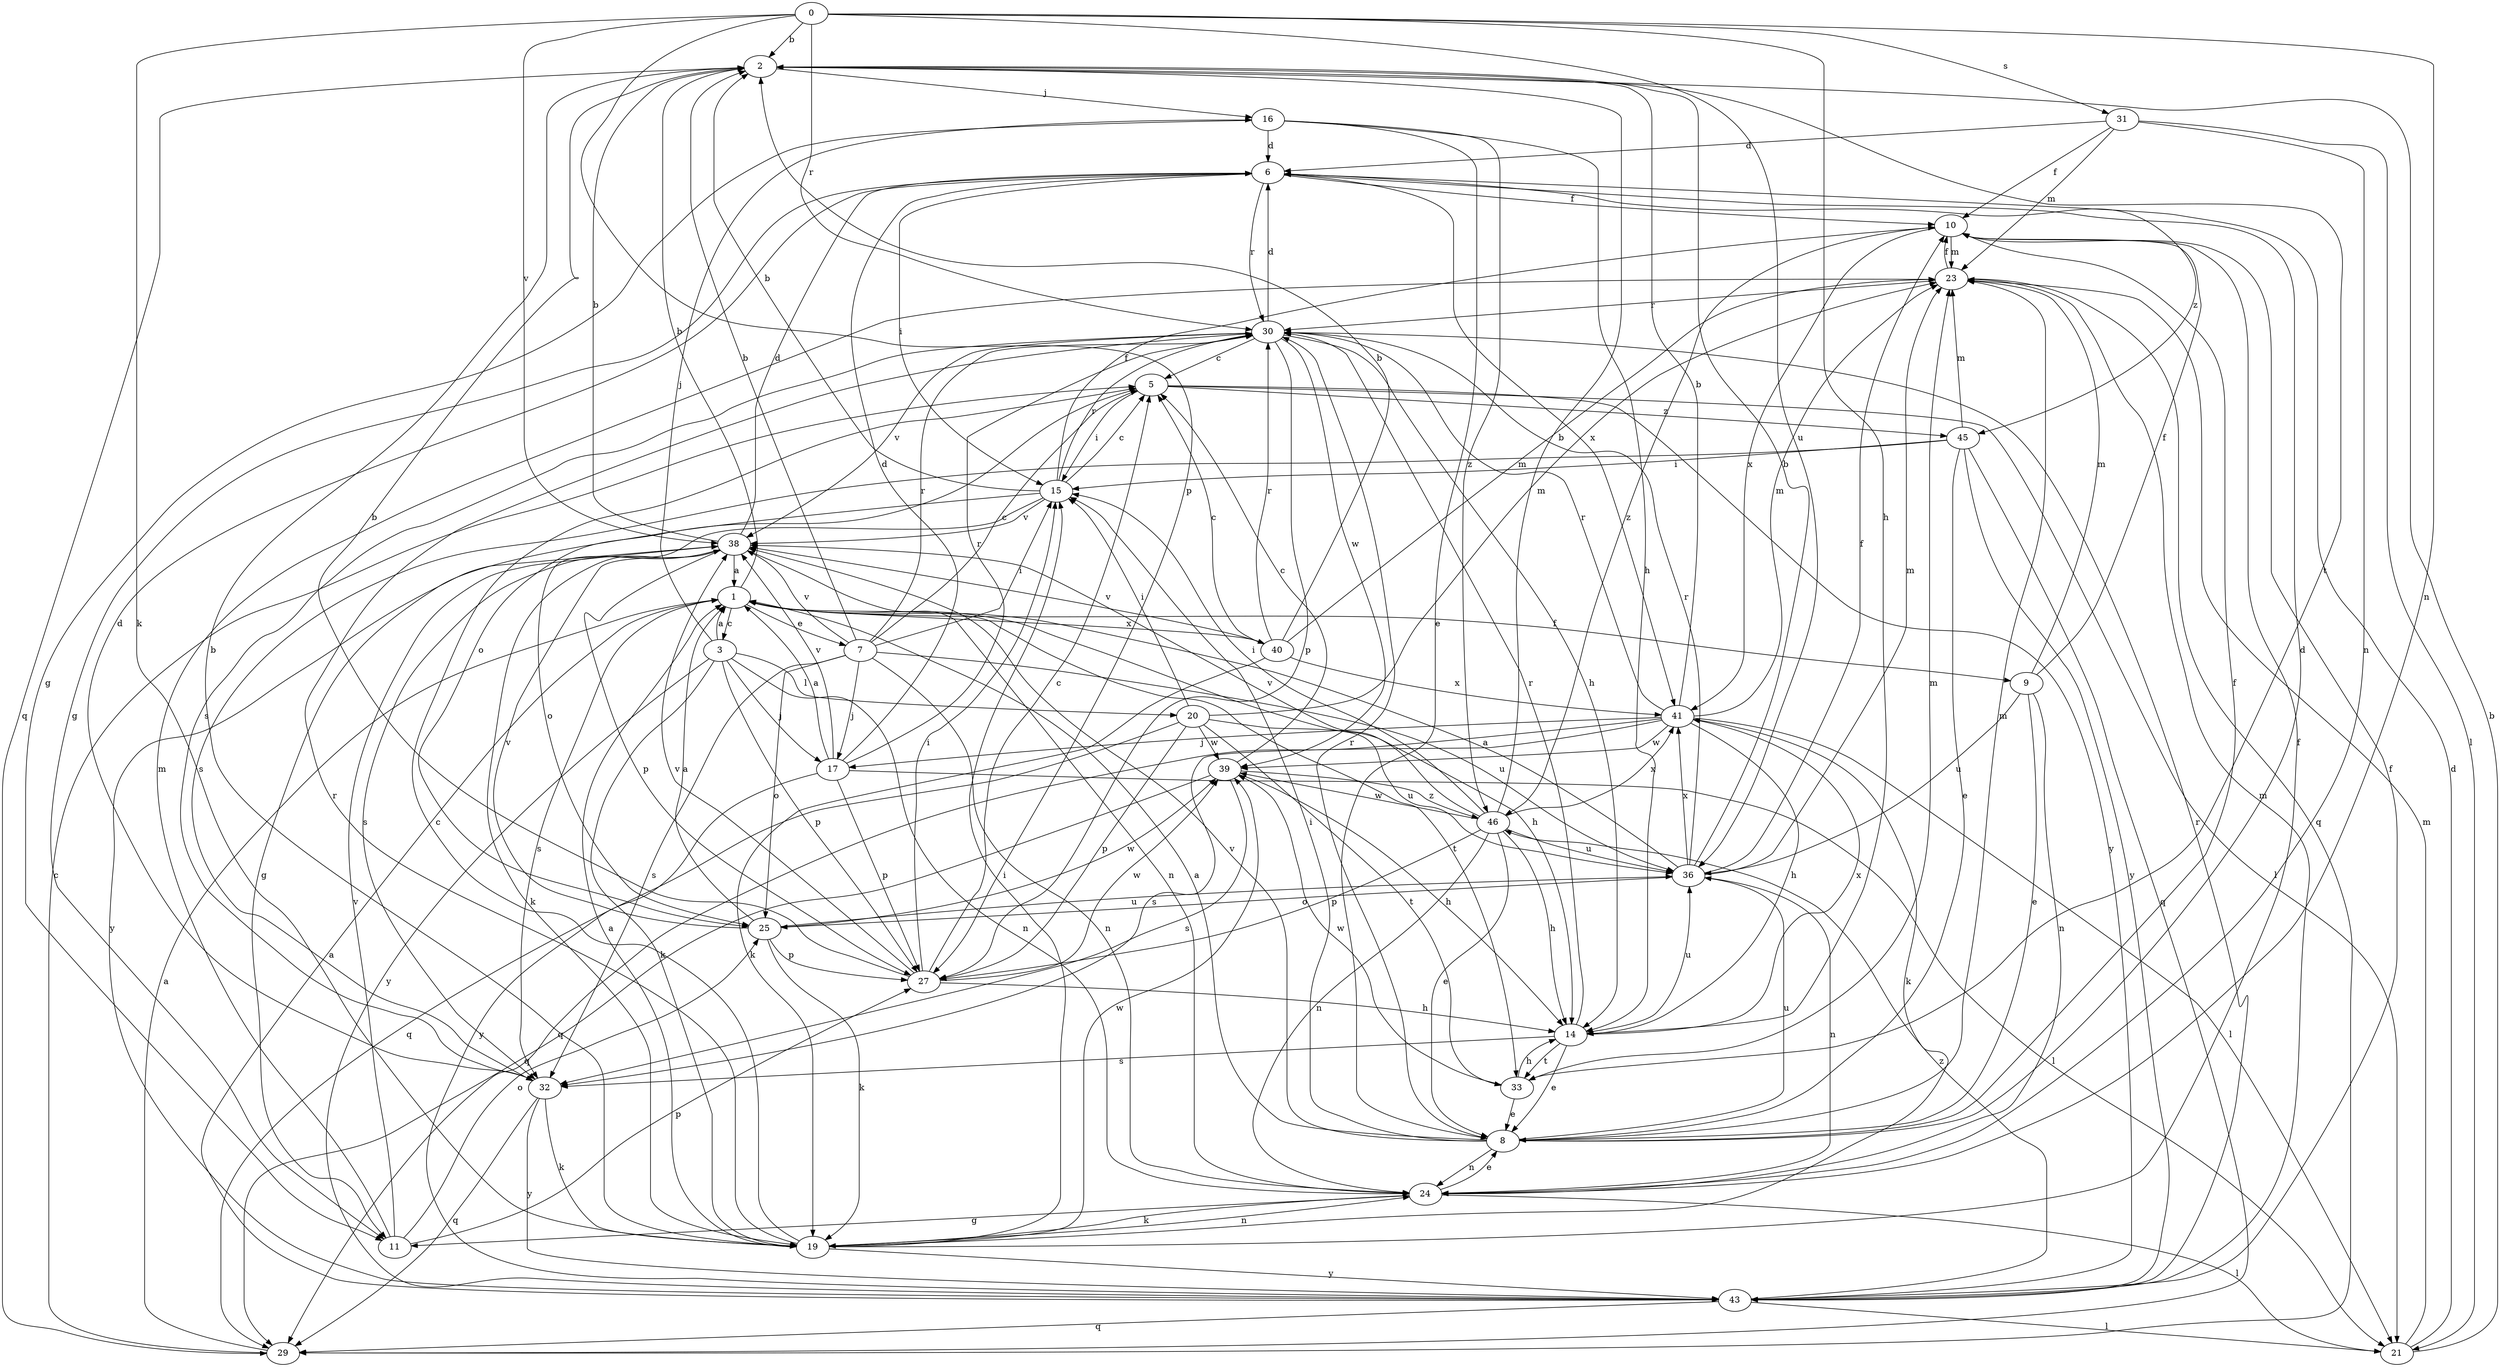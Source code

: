 strict digraph  {
0;
1;
2;
3;
5;
6;
7;
8;
9;
10;
11;
14;
15;
16;
17;
19;
20;
21;
23;
24;
25;
27;
29;
30;
31;
32;
33;
36;
38;
39;
40;
41;
43;
45;
46;
0 -> 2  [label=b];
0 -> 14  [label=h];
0 -> 19  [label=k];
0 -> 24  [label=n];
0 -> 27  [label=p];
0 -> 30  [label=r];
0 -> 31  [label=s];
0 -> 36  [label=u];
0 -> 38  [label=v];
1 -> 2  [label=b];
1 -> 3  [label=c];
1 -> 7  [label=e];
1 -> 9  [label=f];
1 -> 14  [label=h];
1 -> 32  [label=s];
1 -> 33  [label=t];
1 -> 40  [label=x];
2 -> 16  [label=j];
2 -> 29  [label=q];
2 -> 33  [label=t];
3 -> 1  [label=a];
3 -> 16  [label=j];
3 -> 17  [label=j];
3 -> 19  [label=k];
3 -> 20  [label=l];
3 -> 24  [label=n];
3 -> 27  [label=p];
3 -> 43  [label=y];
5 -> 15  [label=i];
5 -> 21  [label=l];
5 -> 25  [label=o];
5 -> 43  [label=y];
5 -> 45  [label=z];
6 -> 10  [label=f];
6 -> 11  [label=g];
6 -> 15  [label=i];
6 -> 30  [label=r];
6 -> 41  [label=x];
6 -> 45  [label=z];
7 -> 2  [label=b];
7 -> 5  [label=c];
7 -> 15  [label=i];
7 -> 17  [label=j];
7 -> 24  [label=n];
7 -> 25  [label=o];
7 -> 30  [label=r];
7 -> 32  [label=s];
7 -> 36  [label=u];
7 -> 38  [label=v];
8 -> 1  [label=a];
8 -> 6  [label=d];
8 -> 10  [label=f];
8 -> 15  [label=i];
8 -> 23  [label=m];
8 -> 24  [label=n];
8 -> 30  [label=r];
8 -> 36  [label=u];
8 -> 38  [label=v];
9 -> 8  [label=e];
9 -> 10  [label=f];
9 -> 23  [label=m];
9 -> 24  [label=n];
9 -> 36  [label=u];
10 -> 23  [label=m];
10 -> 41  [label=x];
10 -> 46  [label=z];
11 -> 23  [label=m];
11 -> 25  [label=o];
11 -> 27  [label=p];
11 -> 38  [label=v];
14 -> 8  [label=e];
14 -> 30  [label=r];
14 -> 32  [label=s];
14 -> 33  [label=t];
14 -> 36  [label=u];
14 -> 41  [label=x];
15 -> 2  [label=b];
15 -> 5  [label=c];
15 -> 10  [label=f];
15 -> 11  [label=g];
15 -> 25  [label=o];
15 -> 30  [label=r];
15 -> 38  [label=v];
16 -> 6  [label=d];
16 -> 8  [label=e];
16 -> 11  [label=g];
16 -> 14  [label=h];
16 -> 46  [label=z];
17 -> 1  [label=a];
17 -> 6  [label=d];
17 -> 21  [label=l];
17 -> 27  [label=p];
17 -> 30  [label=r];
17 -> 38  [label=v];
17 -> 43  [label=y];
19 -> 1  [label=a];
19 -> 2  [label=b];
19 -> 5  [label=c];
19 -> 10  [label=f];
19 -> 15  [label=i];
19 -> 24  [label=n];
19 -> 30  [label=r];
19 -> 39  [label=w];
19 -> 43  [label=y];
20 -> 15  [label=i];
20 -> 23  [label=m];
20 -> 27  [label=p];
20 -> 29  [label=q];
20 -> 33  [label=t];
20 -> 36  [label=u];
20 -> 39  [label=w];
21 -> 2  [label=b];
21 -> 6  [label=d];
21 -> 23  [label=m];
23 -> 10  [label=f];
23 -> 29  [label=q];
23 -> 30  [label=r];
24 -> 8  [label=e];
24 -> 11  [label=g];
24 -> 19  [label=k];
24 -> 21  [label=l];
25 -> 1  [label=a];
25 -> 19  [label=k];
25 -> 27  [label=p];
25 -> 36  [label=u];
25 -> 38  [label=v];
25 -> 39  [label=w];
27 -> 2  [label=b];
27 -> 5  [label=c];
27 -> 14  [label=h];
27 -> 15  [label=i];
27 -> 38  [label=v];
27 -> 39  [label=w];
29 -> 1  [label=a];
29 -> 5  [label=c];
30 -> 5  [label=c];
30 -> 6  [label=d];
30 -> 14  [label=h];
30 -> 27  [label=p];
30 -> 32  [label=s];
30 -> 38  [label=v];
30 -> 39  [label=w];
31 -> 6  [label=d];
31 -> 10  [label=f];
31 -> 21  [label=l];
31 -> 23  [label=m];
31 -> 24  [label=n];
32 -> 6  [label=d];
32 -> 19  [label=k];
32 -> 29  [label=q];
32 -> 43  [label=y];
33 -> 8  [label=e];
33 -> 14  [label=h];
33 -> 23  [label=m];
33 -> 39  [label=w];
36 -> 1  [label=a];
36 -> 2  [label=b];
36 -> 10  [label=f];
36 -> 23  [label=m];
36 -> 24  [label=n];
36 -> 25  [label=o];
36 -> 30  [label=r];
36 -> 41  [label=x];
38 -> 1  [label=a];
38 -> 2  [label=b];
38 -> 6  [label=d];
38 -> 19  [label=k];
38 -> 24  [label=n];
38 -> 27  [label=p];
38 -> 32  [label=s];
38 -> 43  [label=y];
39 -> 5  [label=c];
39 -> 14  [label=h];
39 -> 29  [label=q];
39 -> 32  [label=s];
39 -> 46  [label=z];
40 -> 2  [label=b];
40 -> 5  [label=c];
40 -> 19  [label=k];
40 -> 23  [label=m];
40 -> 30  [label=r];
40 -> 38  [label=v];
40 -> 41  [label=x];
41 -> 2  [label=b];
41 -> 14  [label=h];
41 -> 17  [label=j];
41 -> 19  [label=k];
41 -> 21  [label=l];
41 -> 23  [label=m];
41 -> 29  [label=q];
41 -> 30  [label=r];
41 -> 32  [label=s];
41 -> 39  [label=w];
43 -> 1  [label=a];
43 -> 10  [label=f];
43 -> 21  [label=l];
43 -> 23  [label=m];
43 -> 29  [label=q];
43 -> 30  [label=r];
43 -> 46  [label=z];
45 -> 8  [label=e];
45 -> 15  [label=i];
45 -> 23  [label=m];
45 -> 29  [label=q];
45 -> 32  [label=s];
45 -> 43  [label=y];
46 -> 2  [label=b];
46 -> 8  [label=e];
46 -> 14  [label=h];
46 -> 15  [label=i];
46 -> 24  [label=n];
46 -> 27  [label=p];
46 -> 36  [label=u];
46 -> 38  [label=v];
46 -> 39  [label=w];
46 -> 41  [label=x];
}
